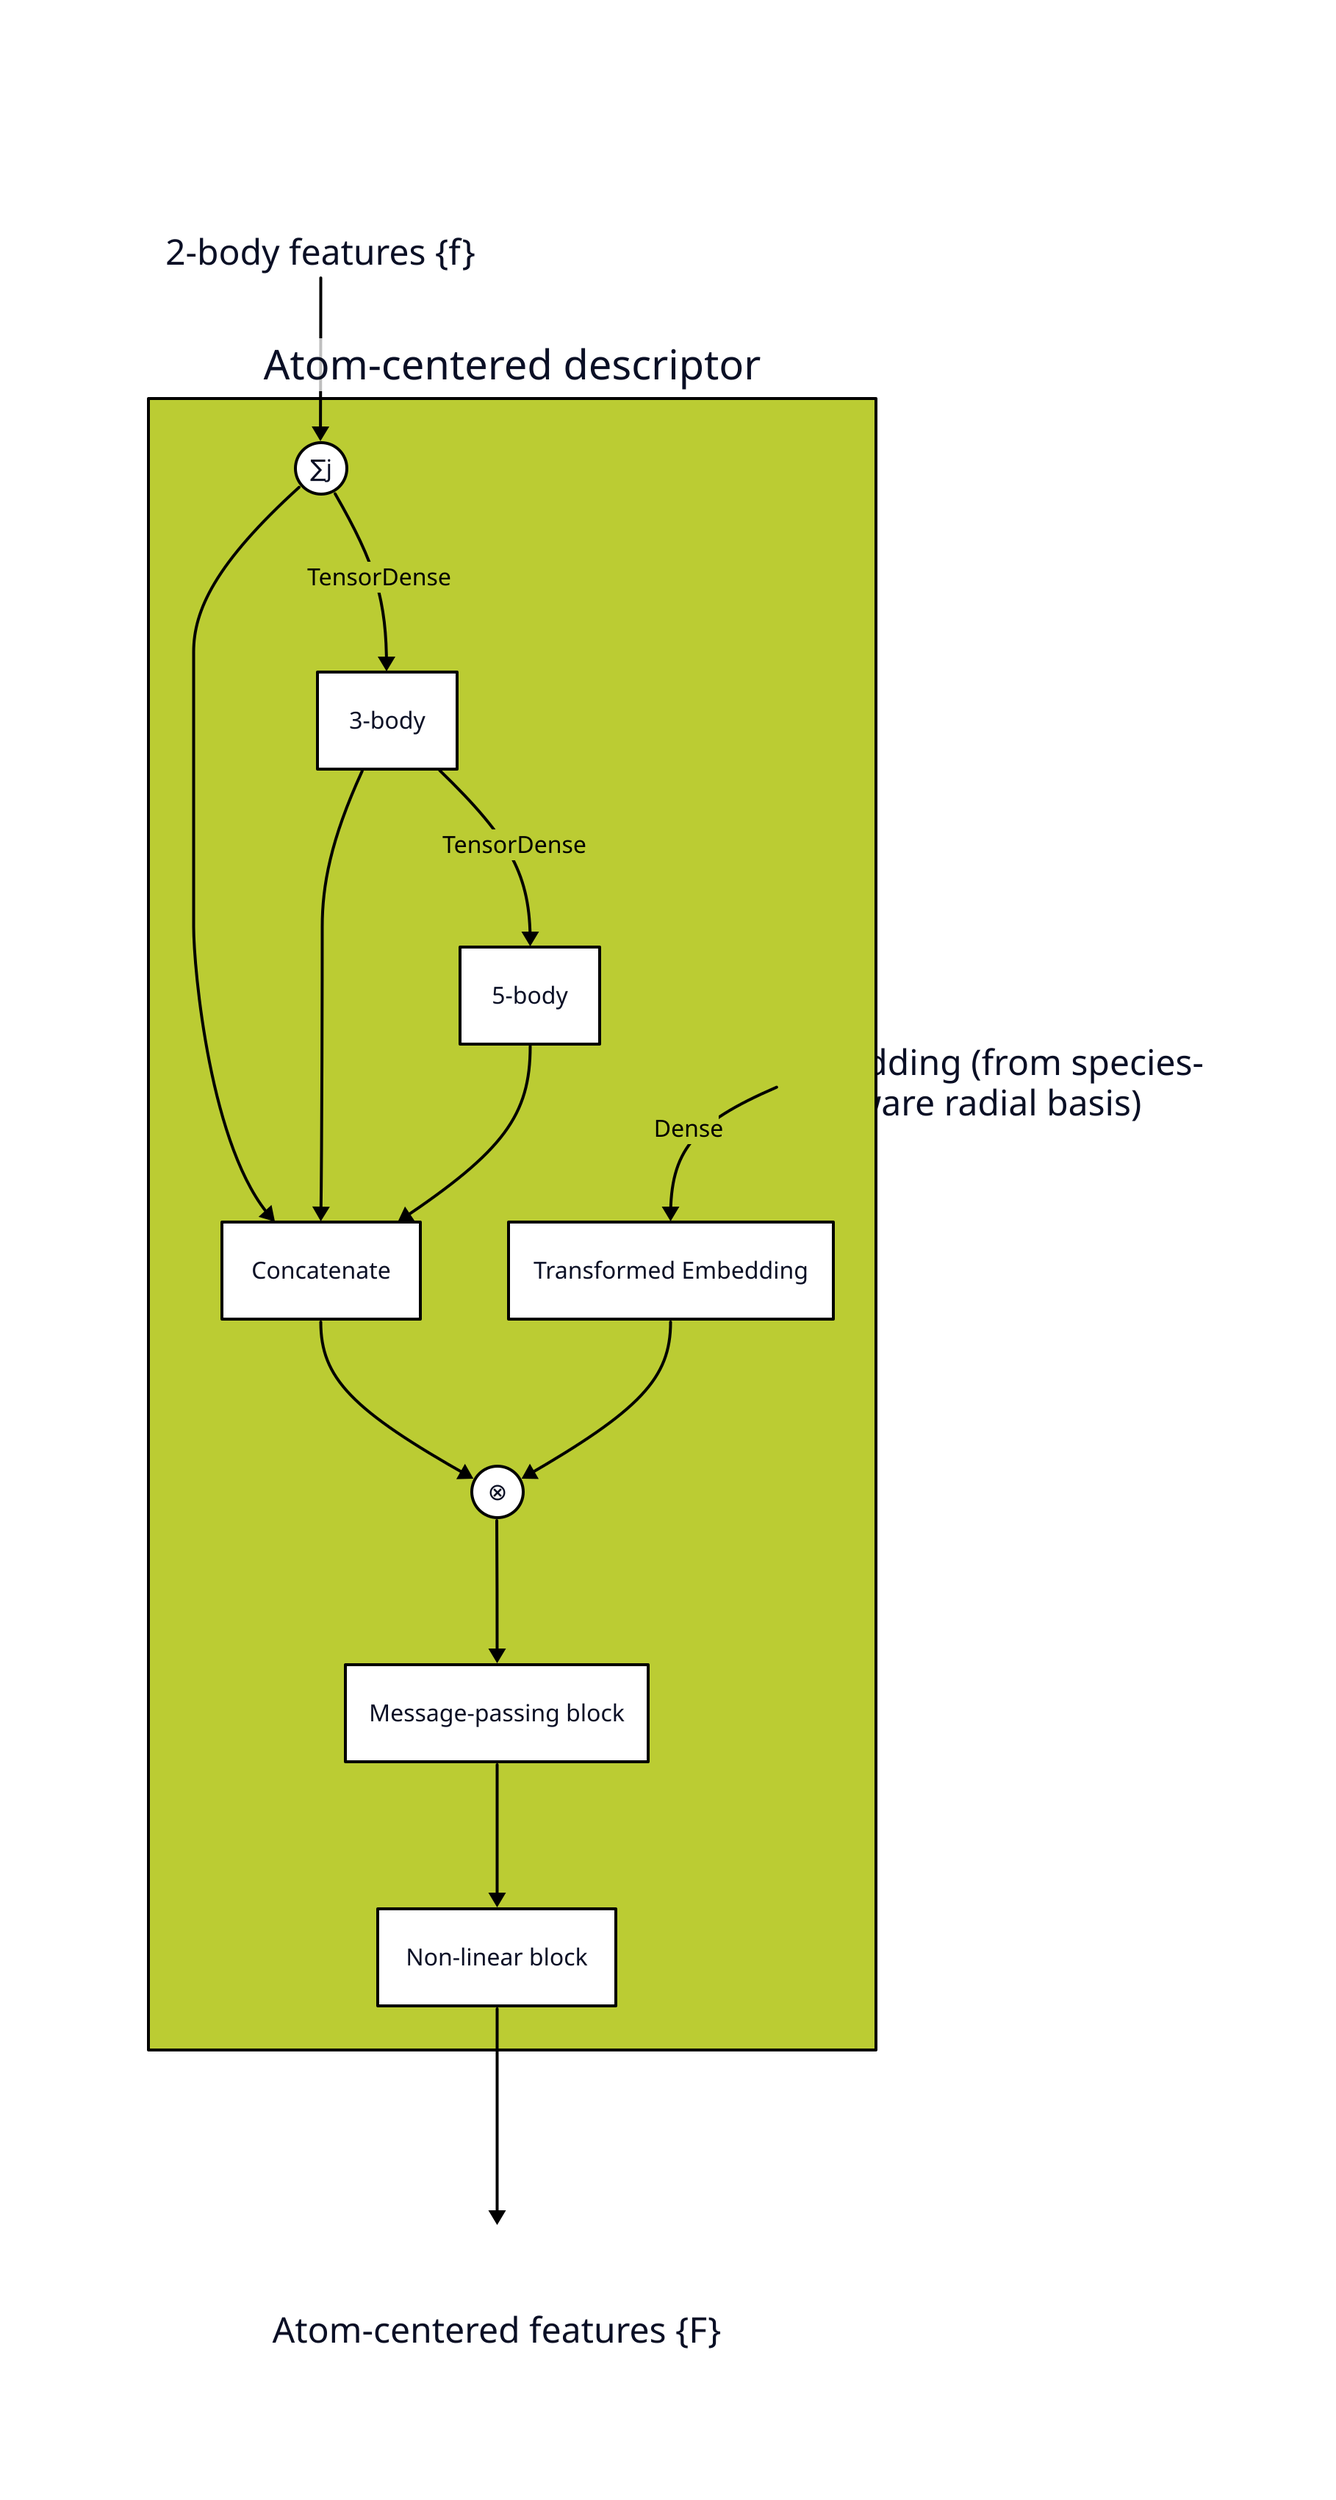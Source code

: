 # direction: right

# zi: Zi {class: empty}
# zj: Zj {class: empty}
sarb_emb: Embedding (from species-\naware radial basis) {class: empty;label.near: top-center}
f: "2-body features \{f\}" {class: empty;}#label.near: outside-top-center}
acf: "Atom-centered features \{F\}" {class: empty; label.near: outside-top-center}

ac: Atom-centered descriptor {
    class: ac
    sum_j: ∑j {class: operator}
    sum_j -> 3b: TensorDense {style: {stroke: "#000000"; font-color: black}}
    3b: 3-body {class: in_module}
    5b: 5-body {class: in_module}
    3b -> 5b: TensorDense {style: {stroke: "#000000"; font-color: black}}
    c: Concatenate  {class: in_module}
    sum_j  -> c: {style: {stroke: "#000000"; font-color: black}}
    3b -> c: {style: {stroke: "#000000"; font-color: black}}
    5b -> c: {style: {stroke: "#000000"; font-color: black}}
    transformed_embedding: Transformed Embedding {class: in_module}
    p1: ⊗ {class: operator}
    c -> p1: {style: {stroke: "#000000"; font-color: black}}
    transformed_embedding -> p1: {style: {stroke: "#000000"; font-color: black}}
    # p1 -> sum_j: {style: {stroke: "#000000"; font-color: black}}
    mp_block:  Message-passing block {
        class: in_module
        # direction: right
        # sa: Self-attention {class: in_module}
        # mpln: Layer norm{class: in_module}
        # sa -> mpln: {style: {stroke: "#000000"; font-color: black}}
        # mpln -> sa: x number of message-passing steps {style: {stroke: "#000000"; font-color: black}}
    }
    # sum_j -> mp_block.sa: {style: {stroke: "#000000"; font-color: black}}
    p1 -> mp_block: {style: {stroke: "#000000"; font-color: black}}
    nl_block: Non-linear block {
        class: in_module
        # nld1: Dense {class: in_module}
        # nld2: Dense {class: in_module}
        # nlln: Layer Norm {class: in_module}
        # nlma: Mish Activation {class: in_module}
        # nld1 -> nlln -> nlma -> nld2: {style: {stroke: "#000000"; font-color: black}}
        # nlrescon: ⊕ {class: operator}
        # nld2 -> nlrescon: {style: {stroke: "#000000"; font-color: black}}
    }
    mp_block -> nl_block: {style: {stroke: "#000000"; font-color: black}}
    # transformed_embedding -> nl_block: Residual connection {style: {stroke: "#000000"; font-color: black}}
    # mp_block.mpln -> nl_block.nld1: {style: {stroke: "#000000"; font-color: black}}
    # transformed_embedding -> nl_block.nlrescon: Residual connection {style: {stroke: "#000000"; font-color: black}}
}

# zi -> sarb_emb: {style: {stroke: "#000000"; font-color: black}}
# zj -> sarb_emb: {style: {stroke: "#000000"; font-color: black}}
f -> ac.sum_j: {style: {stroke: "#000000"; font-color: black}} #ac.3b: TensorDense {style: {stroke: "#000000"; font-color: black}}
# f -> ac.c: {style: {stroke: "#000000"; font-color: black}}
sarb_emb -> ac.transformed_embedding: Dense {style: {stroke: "#000000"; font-color: black}}
# ac.nl_block.nlrescon -> acf: {style: {stroke: "#000000"; font-color: black}}
ac.nl_block -> acf: {style: {stroke: "#000000"; font-color: black}}

classes: {
    operator: {shape: circle
               width: 35
               height: 35
               style: {fill: "#FFFFFF"
                       stroke: "#000000"
                    #    font: mono
                      }
    }
    empty: {
            # label: ""
            width: 50
            height: 50
            style: {
                fill: transparent
                stroke: transparent
                font-size: 24
            }
    }
    sarb: {
        style: {
            fill: "#44BB99"
            stroke: "#000000"
        }
    }
    in_module: {
        style: {
            fill: "#FFFFFF"
            stroke: "#000000"
            # opacity: 0.5
        }
    }
    ac: {
        style: {
            fill: "#BBCC33"
            stroke: "#000000"
        }
    }
    bc: {
        style: {
            fill: "#EEDD88"
            stroke: "#000000"
        }
    }
    rd: {
        style: {
            fill: "#EE8866"
            stroke: "#000000"
        }
    }
    ro: {
        style: {
            fill: "#FFAABB"
            stroke: "#000000"
        }
    }
    outs: {
        style: {
            fill: "#DDDDDD"
            stroke: "#000000"
            multiple: true
        }
    }
    input : {
        # label: ""
        width: 50
        height: 50
        style: {
            fill: "#99DDFF"
            stroke: "#000000"
            multiple: true
        }
    }
}

vars: {
    d2-config: {
      layout-engine: elk
    #   theme-id: 101
    }
}
